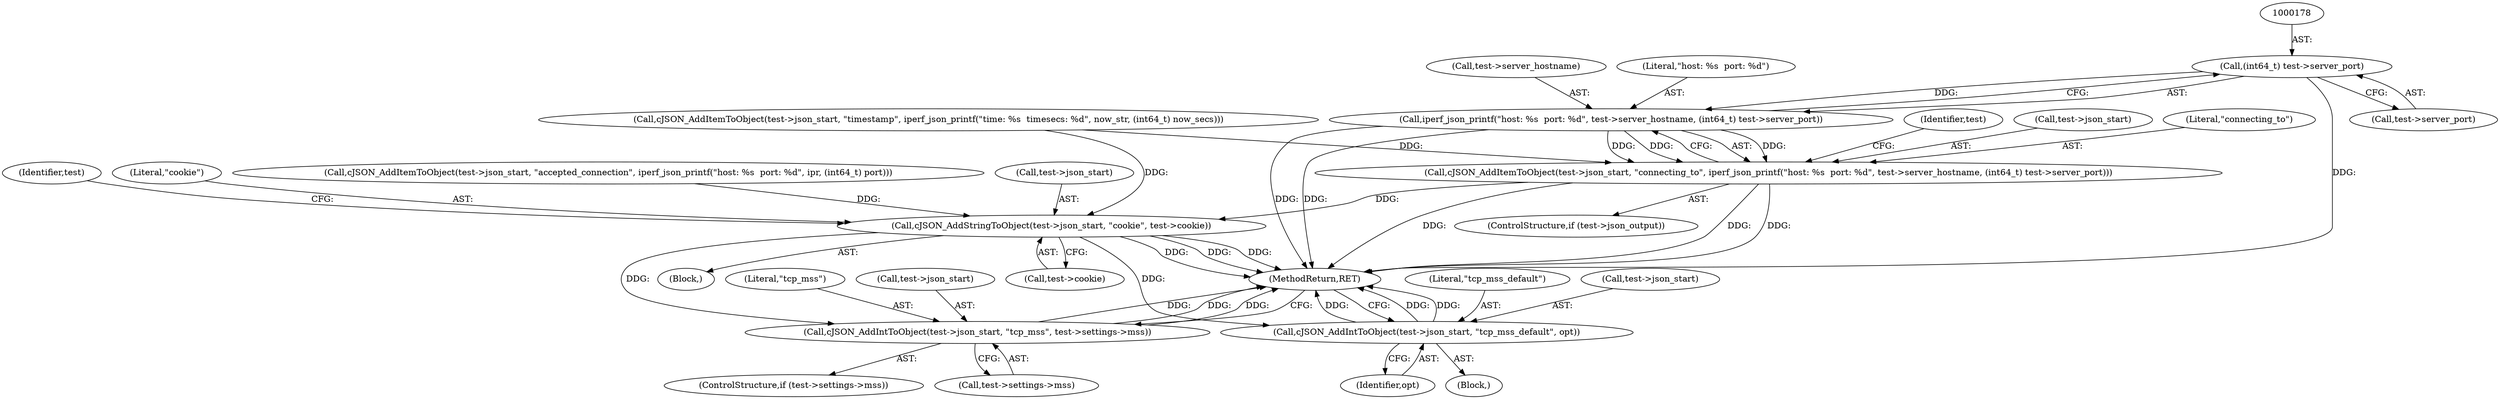 digraph "0_iperf_91f2fa59e8ed80dfbf400add0164ee0e508e412a_49@pointer" {
"1000177" [label="(Call,(int64_t) test->server_port)"];
"1000172" [label="(Call,iperf_json_printf(\"host: %s  port: %d\", test->server_hostname, (int64_t) test->server_port))"];
"1000167" [label="(Call,cJSON_AddItemToObject(test->json_start, \"connecting_to\", iperf_json_printf(\"host: %s  port: %d\", test->server_hostname, (int64_t) test->server_port)))"];
"1000299" [label="(Call,cJSON_AddStringToObject(test->json_start, \"cookie\", test->cookie))"];
"1000322" [label="(Call,cJSON_AddIntToObject(test->json_start, \"tcp_mss\", test->settings->mss))"];
"1000348" [label="(Call,cJSON_AddIntToObject(test->json_start, \"tcp_mss_default\", opt))"];
"1000177" [label="(Call,(int64_t) test->server_port)"];
"1000353" [label="(Identifier,opt)"];
"1000172" [label="(Call,iperf_json_printf(\"host: %s  port: %d\", test->server_hostname, (int64_t) test->server_port))"];
"1000167" [label="(Call,cJSON_AddItemToObject(test->json_start, \"connecting_to\", iperf_json_printf(\"host: %s  port: %d\", test->server_hostname, (int64_t) test->server_port)))"];
"1000136" [label="(Call,cJSON_AddItemToObject(test->json_start, \"timestamp\", iperf_json_printf(\"time: %s  timesecs: %d\", now_str, (int64_t) now_secs)))"];
"1000311" [label="(Identifier,test)"];
"1000179" [label="(Call,test->server_port)"];
"1000171" [label="(Literal,\"connecting_to\")"];
"1000298" [label="(Block,)"];
"1000174" [label="(Call,test->server_hostname)"];
"1000322" [label="(Call,cJSON_AddIntToObject(test->json_start, \"tcp_mss\", test->settings->mss))"];
"1000323" [label="(Call,test->json_start)"];
"1000296" [label="(Identifier,test)"];
"1000348" [label="(Call,cJSON_AddIntToObject(test->json_start, \"tcp_mss_default\", opt))"];
"1000168" [label="(Call,test->json_start)"];
"1000326" [label="(Literal,\"tcp_mss\")"];
"1000304" [label="(Call,test->cookie)"];
"1000409" [label="(MethodReturn,RET)"];
"1000352" [label="(Literal,\"tcp_mss_default\")"];
"1000316" [label="(ControlStructure,if (test->settings->mss))"];
"1000303" [label="(Literal,\"cookie\")"];
"1000163" [label="(ControlStructure,if (test->json_output))"];
"1000299" [label="(Call,cJSON_AddStringToObject(test->json_start, \"cookie\", test->cookie))"];
"1000173" [label="(Literal,\"host: %s  port: %d\")"];
"1000277" [label="(Call,cJSON_AddItemToObject(test->json_start, \"accepted_connection\", iperf_json_printf(\"host: %s  port: %d\", ipr, (int64_t) port)))"];
"1000300" [label="(Call,test->json_start)"];
"1000349" [label="(Call,test->json_start)"];
"1000333" [label="(Block,)"];
"1000327" [label="(Call,test->settings->mss)"];
"1000177" -> "1000172"  [label="AST: "];
"1000177" -> "1000179"  [label="CFG: "];
"1000178" -> "1000177"  [label="AST: "];
"1000179" -> "1000177"  [label="AST: "];
"1000172" -> "1000177"  [label="CFG: "];
"1000177" -> "1000409"  [label="DDG: "];
"1000177" -> "1000172"  [label="DDG: "];
"1000172" -> "1000167"  [label="AST: "];
"1000173" -> "1000172"  [label="AST: "];
"1000174" -> "1000172"  [label="AST: "];
"1000167" -> "1000172"  [label="CFG: "];
"1000172" -> "1000409"  [label="DDG: "];
"1000172" -> "1000409"  [label="DDG: "];
"1000172" -> "1000167"  [label="DDG: "];
"1000172" -> "1000167"  [label="DDG: "];
"1000172" -> "1000167"  [label="DDG: "];
"1000167" -> "1000163"  [label="AST: "];
"1000168" -> "1000167"  [label="AST: "];
"1000171" -> "1000167"  [label="AST: "];
"1000296" -> "1000167"  [label="CFG: "];
"1000167" -> "1000409"  [label="DDG: "];
"1000167" -> "1000409"  [label="DDG: "];
"1000167" -> "1000409"  [label="DDG: "];
"1000136" -> "1000167"  [label="DDG: "];
"1000167" -> "1000299"  [label="DDG: "];
"1000299" -> "1000298"  [label="AST: "];
"1000299" -> "1000304"  [label="CFG: "];
"1000300" -> "1000299"  [label="AST: "];
"1000303" -> "1000299"  [label="AST: "];
"1000304" -> "1000299"  [label="AST: "];
"1000311" -> "1000299"  [label="CFG: "];
"1000299" -> "1000409"  [label="DDG: "];
"1000299" -> "1000409"  [label="DDG: "];
"1000299" -> "1000409"  [label="DDG: "];
"1000277" -> "1000299"  [label="DDG: "];
"1000136" -> "1000299"  [label="DDG: "];
"1000299" -> "1000322"  [label="DDG: "];
"1000299" -> "1000348"  [label="DDG: "];
"1000322" -> "1000316"  [label="AST: "];
"1000322" -> "1000327"  [label="CFG: "];
"1000323" -> "1000322"  [label="AST: "];
"1000326" -> "1000322"  [label="AST: "];
"1000327" -> "1000322"  [label="AST: "];
"1000409" -> "1000322"  [label="CFG: "];
"1000322" -> "1000409"  [label="DDG: "];
"1000322" -> "1000409"  [label="DDG: "];
"1000322" -> "1000409"  [label="DDG: "];
"1000348" -> "1000333"  [label="AST: "];
"1000348" -> "1000353"  [label="CFG: "];
"1000349" -> "1000348"  [label="AST: "];
"1000352" -> "1000348"  [label="AST: "];
"1000353" -> "1000348"  [label="AST: "];
"1000409" -> "1000348"  [label="CFG: "];
"1000348" -> "1000409"  [label="DDG: "];
"1000348" -> "1000409"  [label="DDG: "];
"1000348" -> "1000409"  [label="DDG: "];
}
